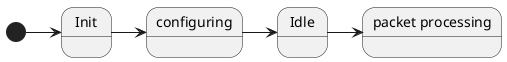 @startuml StateDiagramm
state "Init" as systemInit{

}
state "Idle" as systemIdle{

}
state "packet processing" as packetProc{

}
state "configuring" as systemConf{

}

[*]  -> systemInit
systemInit -> systemConf
systemConf -> systemIdle
systemIdle -> packetProc



@enduml